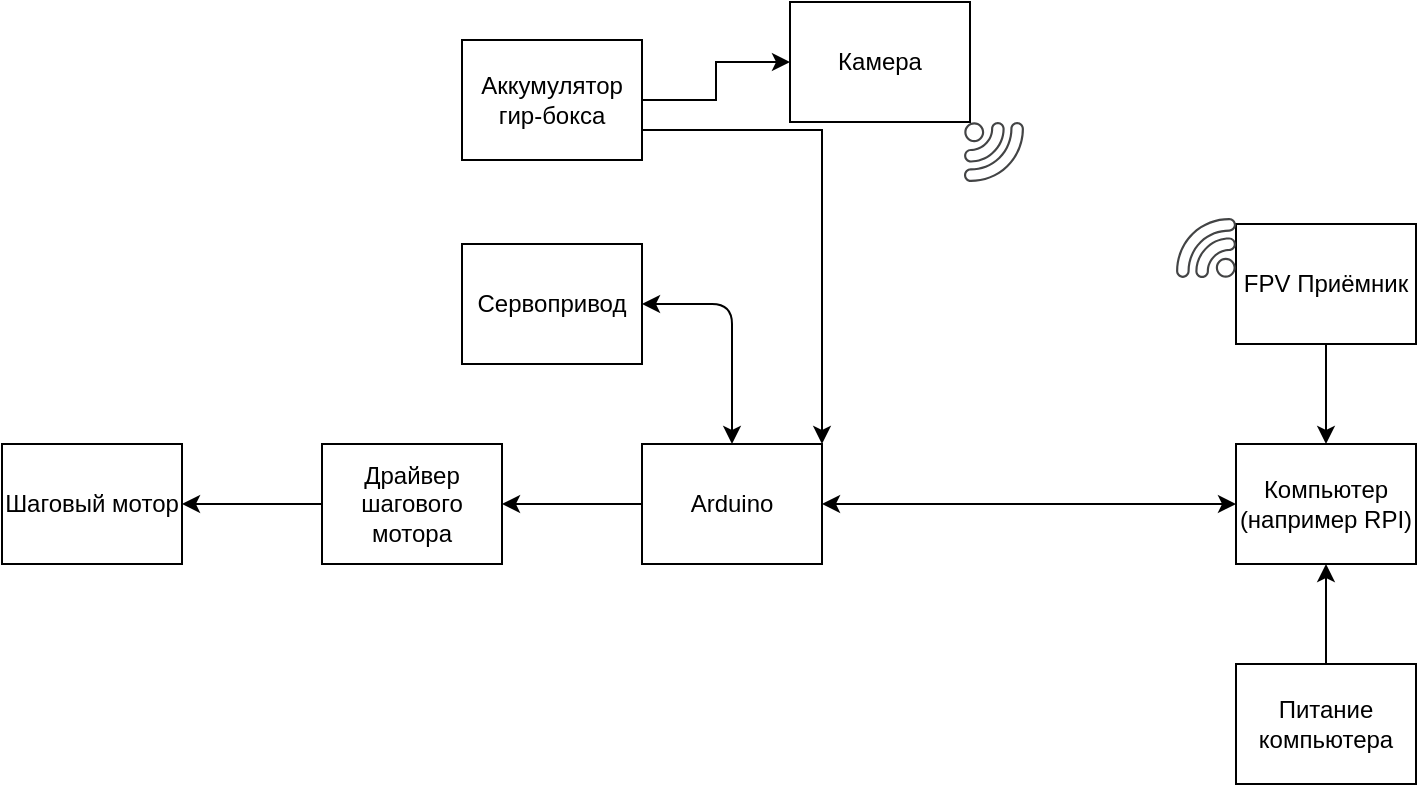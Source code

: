 <mxfile version="14.4.8" type="github">
  <diagram id="rgr_ggMDqa0CBYAi4XXZ" name="Page-1">
    <mxGraphModel dx="1185" dy="662" grid="0" gridSize="10" guides="1" tooltips="1" connect="1" arrows="1" fold="1" page="1" pageScale="1" pageWidth="827" pageHeight="1169" math="0" shadow="0">
      <root>
        <mxCell id="0" />
        <mxCell id="1" parent="0" />
        <mxCell id="6oglmZXDybSKQYADPyGO-2" value="" style="rounded=0;whiteSpace=wrap;html=1;" parent="1" vertex="1">
          <mxGeometry x="313" y="433" width="90" height="60" as="geometry" />
        </mxCell>
        <mxCell id="6oglmZXDybSKQYADPyGO-3" value="Сервопривод" style="text;html=1;strokeColor=none;fillColor=none;align=center;verticalAlign=middle;whiteSpace=wrap;rounded=0;" parent="1" vertex="1">
          <mxGeometry x="313" y="433" width="90" height="60" as="geometry" />
        </mxCell>
        <mxCell id="6oglmZXDybSKQYADPyGO-6" value="" style="rounded=0;whiteSpace=wrap;html=1;" parent="1" vertex="1">
          <mxGeometry x="403" y="533" width="90" height="60" as="geometry" />
        </mxCell>
        <mxCell id="6oglmZXDybSKQYADPyGO-10" value="Arduino" style="text;html=1;strokeColor=none;fillColor=none;align=center;verticalAlign=middle;whiteSpace=wrap;rounded=0;" parent="1" vertex="1">
          <mxGeometry x="403" y="533" width="90" height="60" as="geometry" />
        </mxCell>
        <mxCell id="6oglmZXDybSKQYADPyGO-12" value="" style="rounded=0;whiteSpace=wrap;html=1;" parent="1" vertex="1">
          <mxGeometry x="243" y="533" width="90" height="60" as="geometry" />
        </mxCell>
        <mxCell id="6oglmZXDybSKQYADPyGO-14" value="Драйвер шагового мотора" style="text;html=1;strokeColor=none;fillColor=none;align=center;verticalAlign=middle;whiteSpace=wrap;rounded=0;" parent="1" vertex="1">
          <mxGeometry x="243" y="533" width="90" height="60" as="geometry" />
        </mxCell>
        <mxCell id="6oglmZXDybSKQYADPyGO-21" value="" style="endArrow=classic;startArrow=classic;html=1;exitX=1;exitY=0.5;exitDx=0;exitDy=0;entryX=0.5;entryY=0;entryDx=0;entryDy=0;" parent="1" target="6oglmZXDybSKQYADPyGO-10" edge="1">
          <mxGeometry width="50" height="50" relative="1" as="geometry">
            <mxPoint x="403" y="463" as="sourcePoint" />
            <mxPoint x="243" y="613" as="targetPoint" />
            <Array as="points">
              <mxPoint x="448" y="463" />
            </Array>
          </mxGeometry>
        </mxCell>
        <mxCell id="6oglmZXDybSKQYADPyGO-23" value="" style="rounded=0;whiteSpace=wrap;html=1;" parent="1" vertex="1">
          <mxGeometry x="83" y="533" width="90" height="60" as="geometry" />
        </mxCell>
        <mxCell id="6oglmZXDybSKQYADPyGO-25" value="Шаговый мотор" style="text;html=1;strokeColor=none;fillColor=none;align=center;verticalAlign=middle;whiteSpace=wrap;rounded=0;" parent="1" vertex="1">
          <mxGeometry x="83" y="533" width="90" height="60" as="geometry" />
        </mxCell>
        <mxCell id="A-BF0UujvZgVLAS8JFkz-1" value="" style="rounded=0;whiteSpace=wrap;html=1;" vertex="1" parent="1">
          <mxGeometry x="477" y="312" width="90" height="60" as="geometry" />
        </mxCell>
        <mxCell id="A-BF0UujvZgVLAS8JFkz-2" value="Камера" style="text;html=1;strokeColor=none;fillColor=none;align=center;verticalAlign=middle;whiteSpace=wrap;rounded=0;" vertex="1" parent="1">
          <mxGeometry x="477" y="312" width="90" height="60" as="geometry" />
        </mxCell>
        <mxCell id="A-BF0UujvZgVLAS8JFkz-39" value="" style="edgeStyle=orthogonalEdgeStyle;rounded=0;orthogonalLoop=1;jettySize=auto;html=1;" edge="1" parent="1" source="A-BF0UujvZgVLAS8JFkz-3" target="A-BF0UujvZgVLAS8JFkz-2">
          <mxGeometry relative="1" as="geometry" />
        </mxCell>
        <mxCell id="A-BF0UujvZgVLAS8JFkz-41" style="edgeStyle=orthogonalEdgeStyle;rounded=0;orthogonalLoop=1;jettySize=auto;html=1;entryX=1;entryY=0;entryDx=0;entryDy=0;" edge="1" parent="1" source="A-BF0UujvZgVLAS8JFkz-3" target="6oglmZXDybSKQYADPyGO-10">
          <mxGeometry relative="1" as="geometry">
            <Array as="points">
              <mxPoint x="493" y="376" />
            </Array>
          </mxGeometry>
        </mxCell>
        <mxCell id="A-BF0UujvZgVLAS8JFkz-3" value="Аккумулятор гир-бокса" style="rounded=0;whiteSpace=wrap;html=1;" vertex="1" parent="1">
          <mxGeometry x="313" y="331" width="90" height="60" as="geometry" />
        </mxCell>
        <mxCell id="A-BF0UujvZgVLAS8JFkz-10" value="" style="endArrow=classic;startArrow=classic;html=1;exitX=1;exitY=0.5;exitDx=0;exitDy=0;" edge="1" parent="1" source="6oglmZXDybSKQYADPyGO-10" target="A-BF0UujvZgVLAS8JFkz-11">
          <mxGeometry width="50" height="50" relative="1" as="geometry">
            <mxPoint x="323" y="573" as="sourcePoint" />
            <mxPoint x="553" y="563" as="targetPoint" />
          </mxGeometry>
        </mxCell>
        <mxCell id="A-BF0UujvZgVLAS8JFkz-11" value="Компьютер (например RPI)" style="rounded=0;whiteSpace=wrap;html=1;" vertex="1" parent="1">
          <mxGeometry x="700" y="533" width="90" height="60" as="geometry" />
        </mxCell>
        <mxCell id="A-BF0UujvZgVLAS8JFkz-21" value="" style="rounded=0;whiteSpace=wrap;html=1;" vertex="1" parent="1">
          <mxGeometry x="700" y="643" width="90" height="60" as="geometry" />
        </mxCell>
        <mxCell id="A-BF0UujvZgVLAS8JFkz-36" style="edgeStyle=orthogonalEdgeStyle;rounded=0;orthogonalLoop=1;jettySize=auto;html=1;" edge="1" parent="1" source="A-BF0UujvZgVLAS8JFkz-24" target="A-BF0UujvZgVLAS8JFkz-11">
          <mxGeometry relative="1" as="geometry" />
        </mxCell>
        <mxCell id="A-BF0UujvZgVLAS8JFkz-24" value="Питание компьютера" style="text;html=1;strokeColor=none;fillColor=none;align=center;verticalAlign=middle;whiteSpace=wrap;rounded=0;" vertex="1" parent="1">
          <mxGeometry x="700" y="643" width="90" height="60" as="geometry" />
        </mxCell>
        <mxCell id="A-BF0UujvZgVLAS8JFkz-27" value="" style="rounded=0;whiteSpace=wrap;html=1;" vertex="1" parent="1">
          <mxGeometry x="700" y="423" width="90" height="60" as="geometry" />
        </mxCell>
        <mxCell id="A-BF0UujvZgVLAS8JFkz-28" value="" style="pointerEvents=1;shadow=0;dashed=0;html=1;strokeColor=none;fillColor=#434445;aspect=fixed;labelPosition=center;verticalLabelPosition=bottom;verticalAlign=top;align=center;outlineConnect=0;shape=mxgraph.vvd.wi_fi;direction=south;" vertex="1" parent="1">
          <mxGeometry x="564" y="372" width="30" height="30" as="geometry" />
        </mxCell>
        <mxCell id="A-BF0UujvZgVLAS8JFkz-29" value="" style="pointerEvents=1;shadow=0;dashed=0;html=1;strokeColor=none;fillColor=#434445;aspect=fixed;labelPosition=center;verticalLabelPosition=bottom;verticalAlign=top;align=center;outlineConnect=0;shape=mxgraph.vvd.wi_fi;direction=north;" vertex="1" parent="1">
          <mxGeometry x="670" y="420" width="30" height="30" as="geometry" />
        </mxCell>
        <mxCell id="A-BF0UujvZgVLAS8JFkz-38" style="edgeStyle=orthogonalEdgeStyle;rounded=0;orthogonalLoop=1;jettySize=auto;html=1;" edge="1" parent="1" source="A-BF0UujvZgVLAS8JFkz-30" target="A-BF0UujvZgVLAS8JFkz-11">
          <mxGeometry relative="1" as="geometry" />
        </mxCell>
        <mxCell id="A-BF0UujvZgVLAS8JFkz-30" value="FPV Приёмник" style="text;html=1;strokeColor=none;fillColor=none;align=center;verticalAlign=middle;whiteSpace=wrap;rounded=0;" vertex="1" parent="1">
          <mxGeometry x="700" y="423" width="90" height="60" as="geometry" />
        </mxCell>
        <mxCell id="A-BF0UujvZgVLAS8JFkz-32" value="" style="endArrow=classic;html=1;exitX=0;exitY=0.5;exitDx=0;exitDy=0;entryX=1;entryY=0.5;entryDx=0;entryDy=0;" edge="1" parent="1" source="6oglmZXDybSKQYADPyGO-10" target="6oglmZXDybSKQYADPyGO-14">
          <mxGeometry width="50" height="50" relative="1" as="geometry">
            <mxPoint x="527" y="618" as="sourcePoint" />
            <mxPoint x="577" y="568" as="targetPoint" />
          </mxGeometry>
        </mxCell>
        <mxCell id="A-BF0UujvZgVLAS8JFkz-34" value="" style="endArrow=classic;html=1;exitX=0;exitY=0.5;exitDx=0;exitDy=0;entryX=1;entryY=0.5;entryDx=0;entryDy=0;" edge="1" parent="1" source="6oglmZXDybSKQYADPyGO-14" target="6oglmZXDybSKQYADPyGO-25">
          <mxGeometry width="50" height="50" relative="1" as="geometry">
            <mxPoint x="413" y="573" as="sourcePoint" />
            <mxPoint x="343" y="573" as="targetPoint" />
          </mxGeometry>
        </mxCell>
      </root>
    </mxGraphModel>
  </diagram>
</mxfile>
